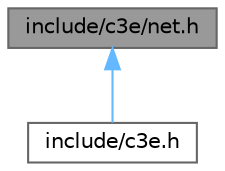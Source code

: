 digraph "include/c3e/net.h"
{
 // LATEX_PDF_SIZE
  bgcolor="transparent";
  edge [fontname=Helvetica,fontsize=10,labelfontname=Helvetica,labelfontsize=10];
  node [fontname=Helvetica,fontsize=10,shape=box,height=0.2,width=0.4];
  Node1 [id="Node000001",label="include/c3e/net.h",height=0.2,width=0.4,color="gray40", fillcolor="grey60", style="filled", fontcolor="black",tooltip="Network communication utilities for the C3E library."];
  Node1 -> Node2 [id="edge1_Node000001_Node000002",dir="back",color="steelblue1",style="solid",tooltip=" "];
  Node2 [id="Node000002",label="include/c3e.h",height=0.2,width=0.4,color="grey40", fillcolor="white", style="filled",URL="$c3e_8h.html",tooltip="Main header file for the Complex Compute Core Engine (C3E)."];
}
